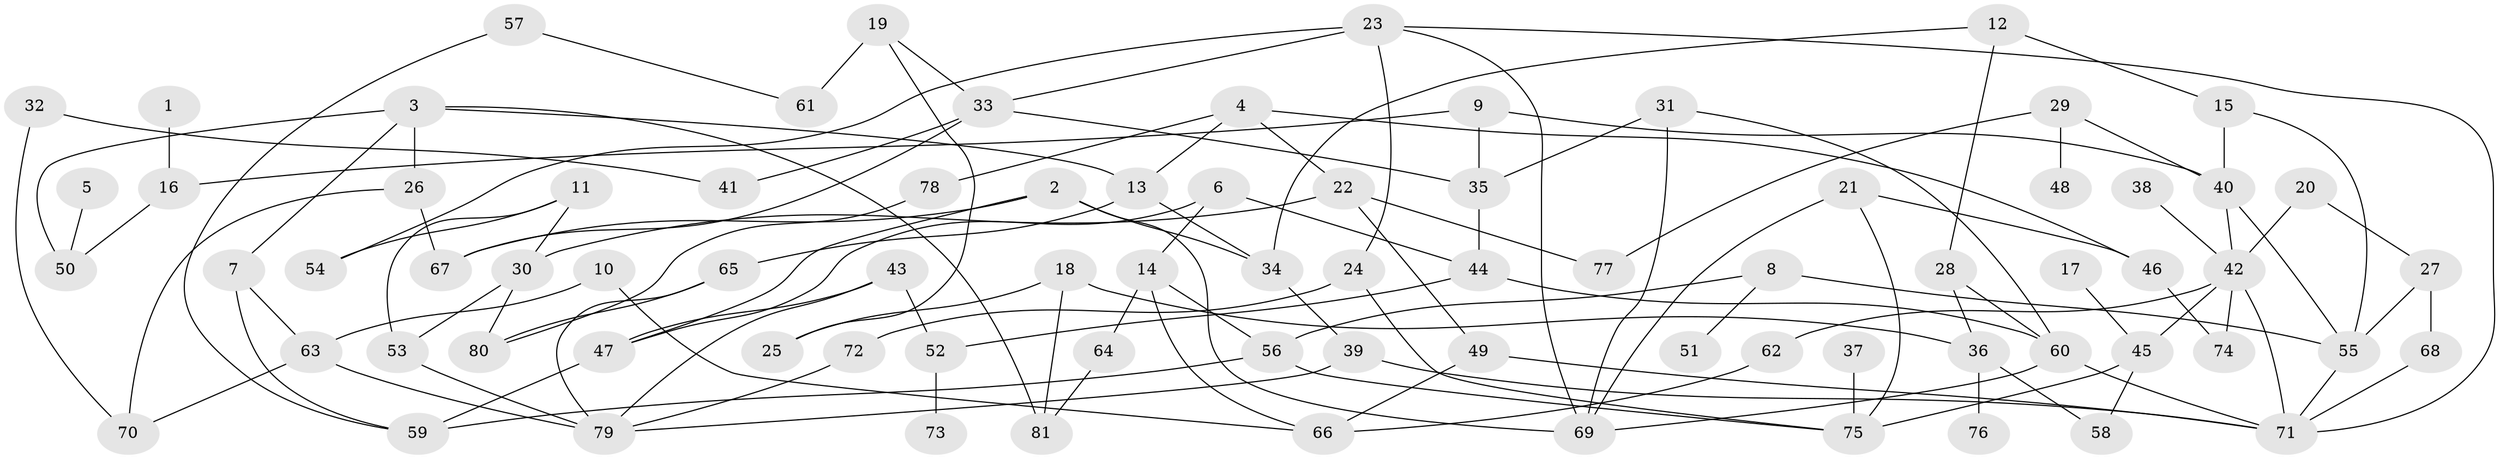 // coarse degree distribution, {1: 0.25, 4: 0.16666666666666666, 2: 0.16666666666666666, 3: 0.16666666666666666, 6: 0.041666666666666664, 5: 0.08333333333333333, 7: 0.041666666666666664, 9: 0.041666666666666664, 10: 0.041666666666666664}
// Generated by graph-tools (version 1.1) at 2025/42/03/04/25 21:42:53]
// undirected, 81 vertices, 126 edges
graph export_dot {
graph [start="1"]
  node [color=gray90,style=filled];
  1;
  2;
  3;
  4;
  5;
  6;
  7;
  8;
  9;
  10;
  11;
  12;
  13;
  14;
  15;
  16;
  17;
  18;
  19;
  20;
  21;
  22;
  23;
  24;
  25;
  26;
  27;
  28;
  29;
  30;
  31;
  32;
  33;
  34;
  35;
  36;
  37;
  38;
  39;
  40;
  41;
  42;
  43;
  44;
  45;
  46;
  47;
  48;
  49;
  50;
  51;
  52;
  53;
  54;
  55;
  56;
  57;
  58;
  59;
  60;
  61;
  62;
  63;
  64;
  65;
  66;
  67;
  68;
  69;
  70;
  71;
  72;
  73;
  74;
  75;
  76;
  77;
  78;
  79;
  80;
  81;
  1 -- 16;
  2 -- 34;
  2 -- 47;
  2 -- 67;
  2 -- 69;
  3 -- 7;
  3 -- 13;
  3 -- 26;
  3 -- 50;
  3 -- 81;
  4 -- 13;
  4 -- 22;
  4 -- 46;
  4 -- 78;
  5 -- 50;
  6 -- 14;
  6 -- 44;
  6 -- 47;
  7 -- 59;
  7 -- 63;
  8 -- 51;
  8 -- 55;
  8 -- 56;
  9 -- 16;
  9 -- 35;
  9 -- 40;
  10 -- 63;
  10 -- 66;
  11 -- 30;
  11 -- 53;
  11 -- 54;
  12 -- 15;
  12 -- 28;
  12 -- 34;
  13 -- 34;
  13 -- 65;
  14 -- 56;
  14 -- 64;
  14 -- 66;
  15 -- 40;
  15 -- 55;
  16 -- 50;
  17 -- 45;
  18 -- 25;
  18 -- 36;
  18 -- 81;
  19 -- 25;
  19 -- 33;
  19 -- 61;
  20 -- 27;
  20 -- 42;
  21 -- 46;
  21 -- 69;
  21 -- 75;
  22 -- 30;
  22 -- 49;
  22 -- 77;
  23 -- 24;
  23 -- 33;
  23 -- 54;
  23 -- 69;
  23 -- 71;
  24 -- 72;
  24 -- 75;
  26 -- 67;
  26 -- 70;
  27 -- 55;
  27 -- 68;
  28 -- 36;
  28 -- 60;
  29 -- 40;
  29 -- 48;
  29 -- 77;
  30 -- 53;
  30 -- 80;
  31 -- 35;
  31 -- 60;
  31 -- 69;
  32 -- 41;
  32 -- 70;
  33 -- 35;
  33 -- 41;
  33 -- 67;
  34 -- 39;
  35 -- 44;
  36 -- 58;
  36 -- 76;
  37 -- 75;
  38 -- 42;
  39 -- 71;
  39 -- 79;
  40 -- 42;
  40 -- 55;
  42 -- 45;
  42 -- 62;
  42 -- 71;
  42 -- 74;
  43 -- 47;
  43 -- 52;
  43 -- 79;
  44 -- 52;
  44 -- 60;
  45 -- 58;
  45 -- 75;
  46 -- 74;
  47 -- 59;
  49 -- 66;
  49 -- 71;
  52 -- 73;
  53 -- 79;
  55 -- 71;
  56 -- 59;
  56 -- 75;
  57 -- 59;
  57 -- 61;
  60 -- 69;
  60 -- 71;
  62 -- 66;
  63 -- 70;
  63 -- 79;
  64 -- 81;
  65 -- 79;
  65 -- 80;
  68 -- 71;
  72 -- 79;
  78 -- 80;
}
